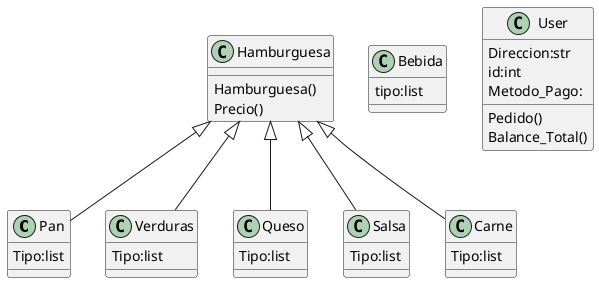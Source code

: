@startuml TiendaHamburgesas

class Pan{
Tipo:list
}
class Verduras{
Tipo:list
}
class Queso{
Tipo:list
}
class Salsa{
Tipo:list
}

class Hamburguesa{
Hamburguesa()
Precio()
}

class Carne{
Tipo:list
}

class Bebida{
tipo:list
}

class User{
Direccion:str
id:int
Metodo_Pago:
Pedido()
Balance_Total()
}

Hamburguesa <|-- Carne
Hamburguesa <|-- Queso
Hamburguesa <|-- Verduras
Hamburguesa <|-- Pan
Hamburguesa <|-- Salsa
@enduml 
